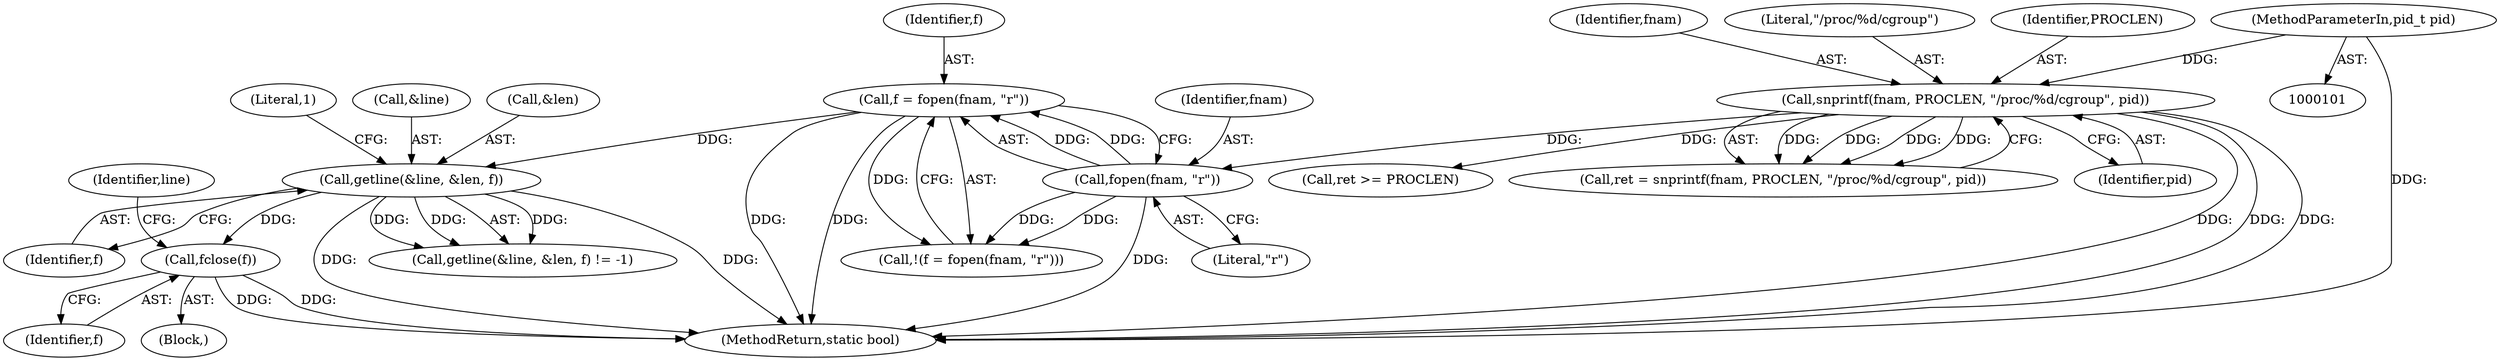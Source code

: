 digraph "1_lxcfs_a8b6c3e0537e90fba3c55910fd1b7229d54a60a7@API" {
"1000239" [label="(Call,fclose(f))"];
"1000150" [label="(Call,getline(&line, &len, f))"];
"1000141" [label="(Call,f = fopen(fnam, \"r\"))"];
"1000143" [label="(Call,fopen(fnam, \"r\"))"];
"1000124" [label="(Call,snprintf(fnam, PROCLEN, \"/proc/%d/cgroup\", pid))"];
"1000102" [label="(MethodParameterIn,pid_t pid)"];
"1000157" [label="(Literal,1)"];
"1000134" [label="(Call,ret >= PROCLEN)"];
"1000143" [label="(Call,fopen(fnam, \"r\"))"];
"1000151" [label="(Call,&line)"];
"1000239" [label="(Call,fclose(f))"];
"1000125" [label="(Identifier,fnam)"];
"1000145" [label="(Literal,\"r\")"];
"1000245" [label="(MethodReturn,static bool)"];
"1000240" [label="(Identifier,f)"];
"1000127" [label="(Literal,\"/proc/%d/cgroup\")"];
"1000144" [label="(Identifier,fnam)"];
"1000142" [label="(Identifier,f)"];
"1000124" [label="(Call,snprintf(fnam, PROCLEN, \"/proc/%d/cgroup\", pid))"];
"1000150" [label="(Call,getline(&line, &len, f))"];
"1000140" [label="(Call,!(f = fopen(fnam, \"r\")))"];
"1000141" [label="(Call,f = fopen(fnam, \"r\"))"];
"1000242" [label="(Identifier,line)"];
"1000153" [label="(Call,&len)"];
"1000155" [label="(Identifier,f)"];
"1000149" [label="(Call,getline(&line, &len, f) != -1)"];
"1000122" [label="(Call,ret = snprintf(fnam, PROCLEN, \"/proc/%d/cgroup\", pid))"];
"1000126" [label="(Identifier,PROCLEN)"];
"1000128" [label="(Identifier,pid)"];
"1000106" [label="(Block,)"];
"1000102" [label="(MethodParameterIn,pid_t pid)"];
"1000239" -> "1000106"  [label="AST: "];
"1000239" -> "1000240"  [label="CFG: "];
"1000240" -> "1000239"  [label="AST: "];
"1000242" -> "1000239"  [label="CFG: "];
"1000239" -> "1000245"  [label="DDG: "];
"1000239" -> "1000245"  [label="DDG: "];
"1000150" -> "1000239"  [label="DDG: "];
"1000150" -> "1000149"  [label="AST: "];
"1000150" -> "1000155"  [label="CFG: "];
"1000151" -> "1000150"  [label="AST: "];
"1000153" -> "1000150"  [label="AST: "];
"1000155" -> "1000150"  [label="AST: "];
"1000157" -> "1000150"  [label="CFG: "];
"1000150" -> "1000245"  [label="DDG: "];
"1000150" -> "1000245"  [label="DDG: "];
"1000150" -> "1000149"  [label="DDG: "];
"1000150" -> "1000149"  [label="DDG: "];
"1000150" -> "1000149"  [label="DDG: "];
"1000141" -> "1000150"  [label="DDG: "];
"1000141" -> "1000140"  [label="AST: "];
"1000141" -> "1000143"  [label="CFG: "];
"1000142" -> "1000141"  [label="AST: "];
"1000143" -> "1000141"  [label="AST: "];
"1000140" -> "1000141"  [label="CFG: "];
"1000141" -> "1000245"  [label="DDG: "];
"1000141" -> "1000245"  [label="DDG: "];
"1000141" -> "1000140"  [label="DDG: "];
"1000143" -> "1000141"  [label="DDG: "];
"1000143" -> "1000141"  [label="DDG: "];
"1000143" -> "1000145"  [label="CFG: "];
"1000144" -> "1000143"  [label="AST: "];
"1000145" -> "1000143"  [label="AST: "];
"1000143" -> "1000245"  [label="DDG: "];
"1000143" -> "1000140"  [label="DDG: "];
"1000143" -> "1000140"  [label="DDG: "];
"1000124" -> "1000143"  [label="DDG: "];
"1000124" -> "1000122"  [label="AST: "];
"1000124" -> "1000128"  [label="CFG: "];
"1000125" -> "1000124"  [label="AST: "];
"1000126" -> "1000124"  [label="AST: "];
"1000127" -> "1000124"  [label="AST: "];
"1000128" -> "1000124"  [label="AST: "];
"1000122" -> "1000124"  [label="CFG: "];
"1000124" -> "1000245"  [label="DDG: "];
"1000124" -> "1000245"  [label="DDG: "];
"1000124" -> "1000245"  [label="DDG: "];
"1000124" -> "1000122"  [label="DDG: "];
"1000124" -> "1000122"  [label="DDG: "];
"1000124" -> "1000122"  [label="DDG: "];
"1000124" -> "1000122"  [label="DDG: "];
"1000102" -> "1000124"  [label="DDG: "];
"1000124" -> "1000134"  [label="DDG: "];
"1000102" -> "1000101"  [label="AST: "];
"1000102" -> "1000245"  [label="DDG: "];
}

